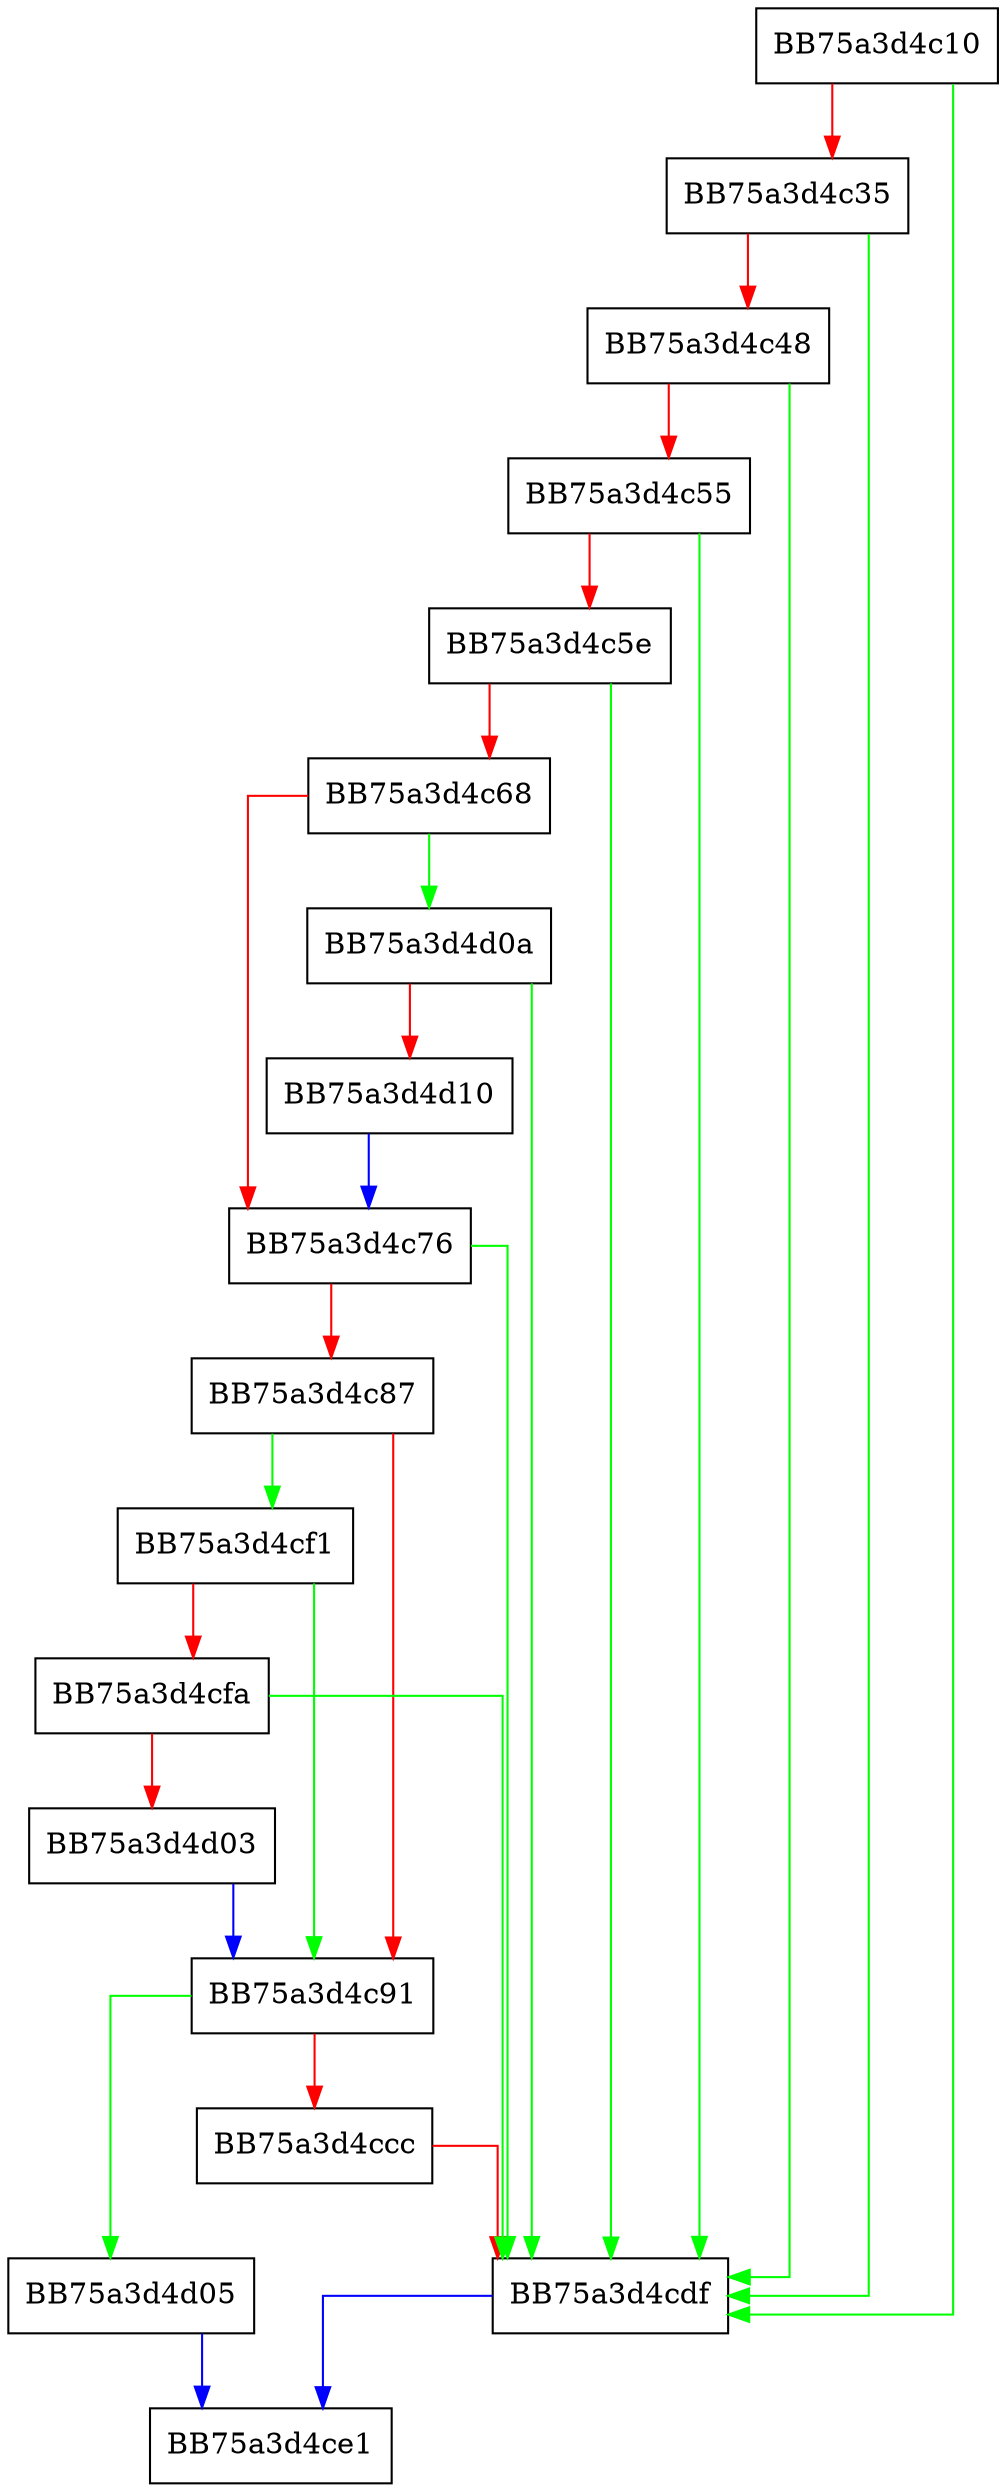 digraph IsMine {
  node [shape="box"];
  graph [splines=ortho];
  BB75a3d4c10 -> BB75a3d4cdf [color="green"];
  BB75a3d4c10 -> BB75a3d4c35 [color="red"];
  BB75a3d4c35 -> BB75a3d4cdf [color="green"];
  BB75a3d4c35 -> BB75a3d4c48 [color="red"];
  BB75a3d4c48 -> BB75a3d4cdf [color="green"];
  BB75a3d4c48 -> BB75a3d4c55 [color="red"];
  BB75a3d4c55 -> BB75a3d4cdf [color="green"];
  BB75a3d4c55 -> BB75a3d4c5e [color="red"];
  BB75a3d4c5e -> BB75a3d4cdf [color="green"];
  BB75a3d4c5e -> BB75a3d4c68 [color="red"];
  BB75a3d4c68 -> BB75a3d4d0a [color="green"];
  BB75a3d4c68 -> BB75a3d4c76 [color="red"];
  BB75a3d4c76 -> BB75a3d4cdf [color="green"];
  BB75a3d4c76 -> BB75a3d4c87 [color="red"];
  BB75a3d4c87 -> BB75a3d4cf1 [color="green"];
  BB75a3d4c87 -> BB75a3d4c91 [color="red"];
  BB75a3d4c91 -> BB75a3d4d05 [color="green"];
  BB75a3d4c91 -> BB75a3d4ccc [color="red"];
  BB75a3d4ccc -> BB75a3d4cdf [color="red"];
  BB75a3d4cdf -> BB75a3d4ce1 [color="blue"];
  BB75a3d4cf1 -> BB75a3d4c91 [color="green"];
  BB75a3d4cf1 -> BB75a3d4cfa [color="red"];
  BB75a3d4cfa -> BB75a3d4cdf [color="green"];
  BB75a3d4cfa -> BB75a3d4d03 [color="red"];
  BB75a3d4d03 -> BB75a3d4c91 [color="blue"];
  BB75a3d4d05 -> BB75a3d4ce1 [color="blue"];
  BB75a3d4d0a -> BB75a3d4cdf [color="green"];
  BB75a3d4d0a -> BB75a3d4d10 [color="red"];
  BB75a3d4d10 -> BB75a3d4c76 [color="blue"];
}